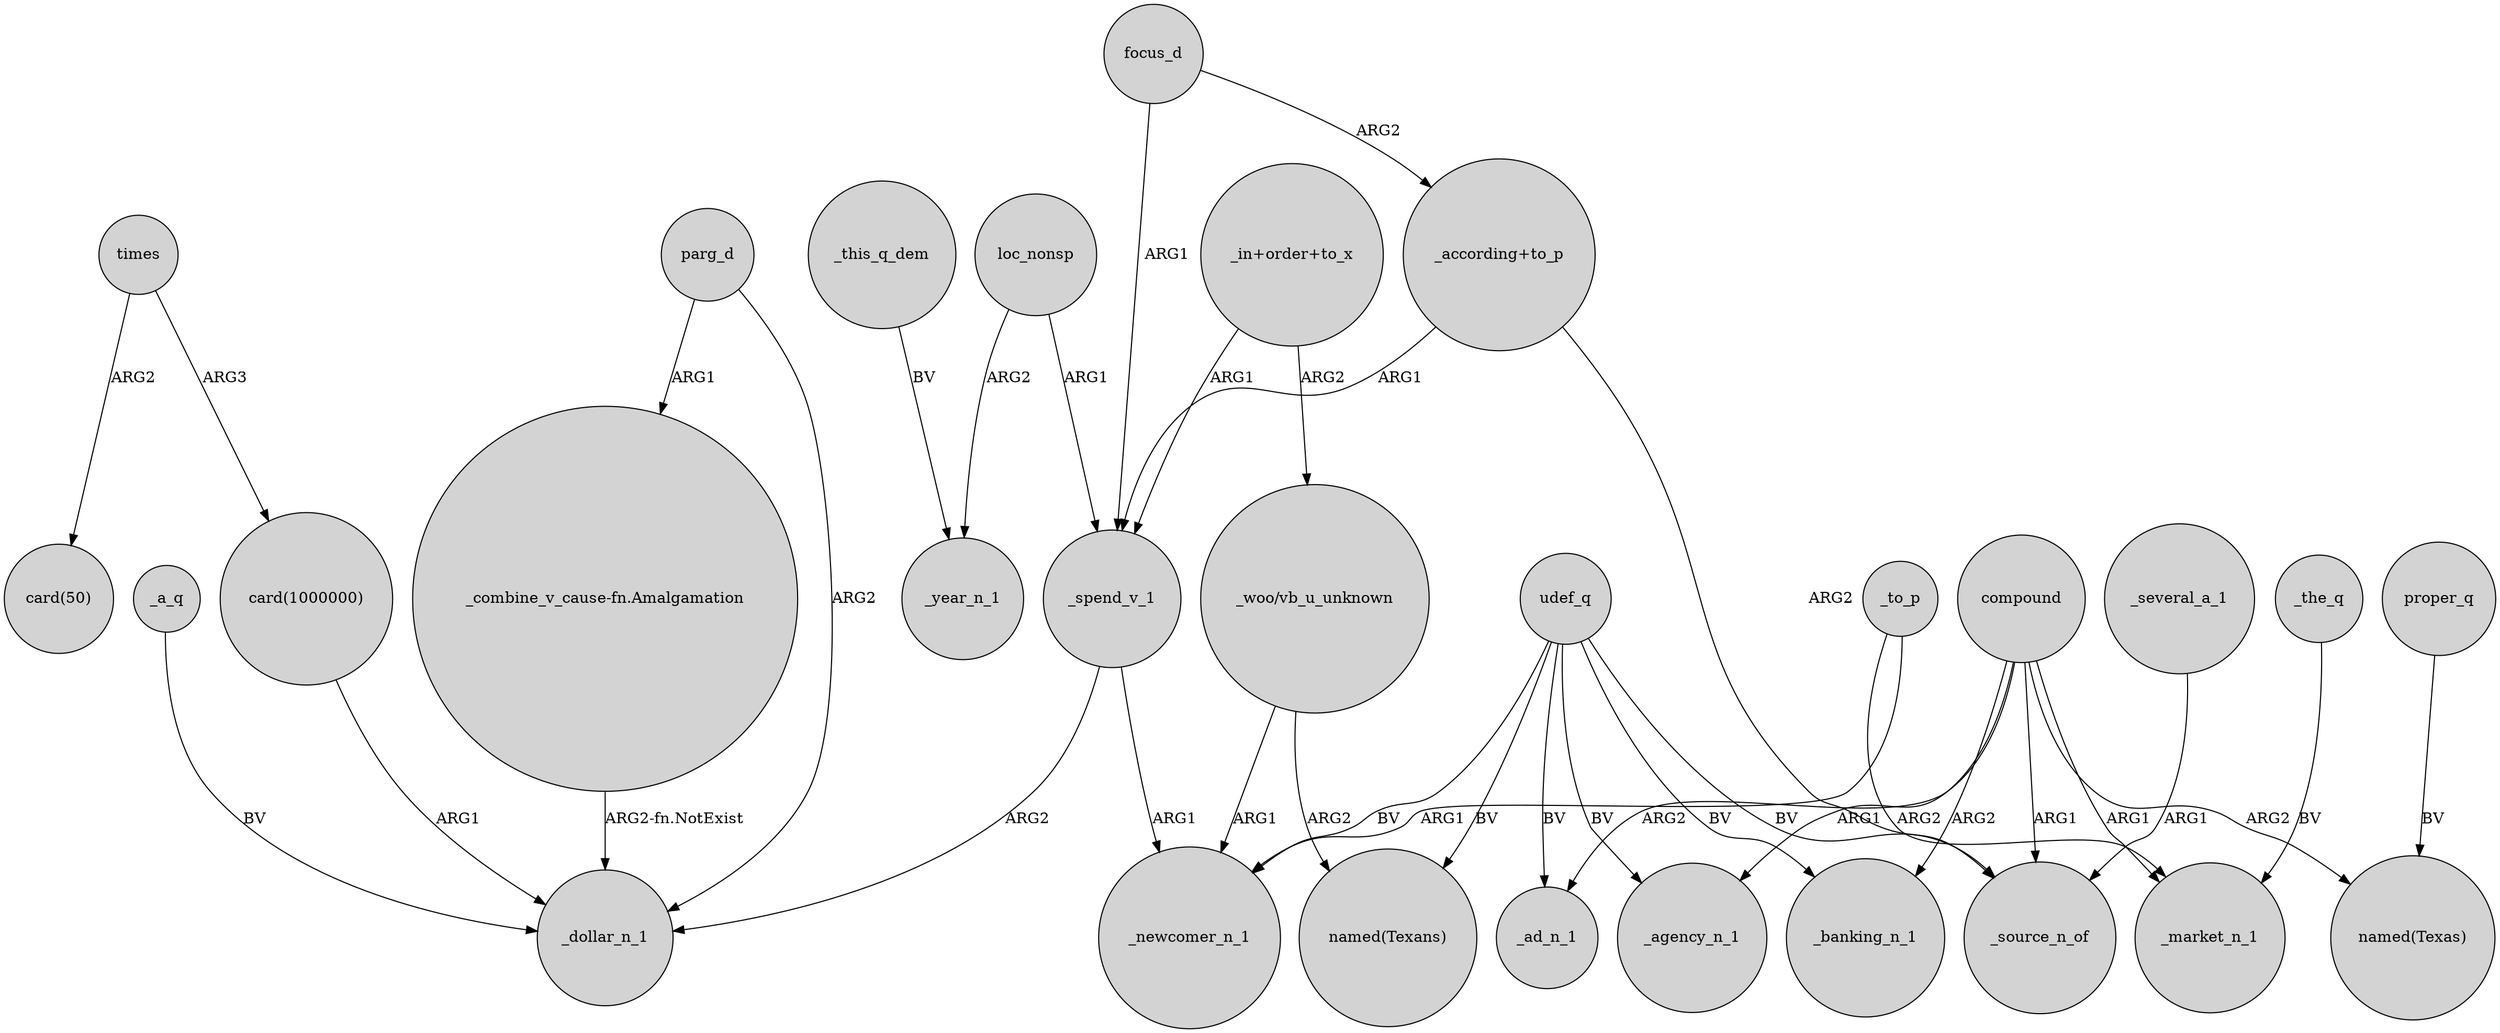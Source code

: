 digraph {
	node [shape=circle style=filled]
	times -> "card(50)" [label=ARG2]
	"card(1000000)" -> _dollar_n_1 [label=ARG1]
	compound -> _agency_n_1 [label=ARG1]
	compound -> _source_n_of [label=ARG1]
	"_woo/vb_u_unknown" -> _newcomer_n_1 [label=ARG1]
	compound -> _ad_n_1 [label=ARG2]
	"_woo/vb_u_unknown" -> "named(Texans)" [label=ARG2]
	udef_q -> _newcomer_n_1 [label=BV]
	loc_nonsp -> _spend_v_1 [label=ARG1]
	focus_d -> _spend_v_1 [label=ARG1]
	_this_q_dem -> _year_n_1 [label=BV]
	_several_a_1 -> _source_n_of [label=ARG1]
	udef_q -> "named(Texans)" [label=BV]
	"_in+order+to_x" -> "_woo/vb_u_unknown" [label=ARG2]
	compound -> _banking_n_1 [label=ARG2]
	"_according+to_p" -> _source_n_of [label=ARG2]
	_to_p -> _newcomer_n_1 [label=ARG1]
	_a_q -> _dollar_n_1 [label=BV]
	_spend_v_1 -> _dollar_n_1 [label=ARG2]
	"_according+to_p" -> _spend_v_1 [label=ARG1]
	_to_p -> _market_n_1 [label=ARG2]
	proper_q -> "named(Texas)" [label=BV]
	"_in+order+to_x" -> _spend_v_1 [label=ARG1]
	times -> "card(1000000)" [label=ARG3]
	loc_nonsp -> _year_n_1 [label=ARG2]
	udef_q -> _ad_n_1 [label=BV]
	focus_d -> "_according+to_p" [label=ARG2]
	udef_q -> _agency_n_1 [label=BV]
	parg_d -> _dollar_n_1 [label=ARG2]
	compound -> "named(Texas)" [label=ARG2]
	_spend_v_1 -> _newcomer_n_1 [label=ARG1]
	compound -> _market_n_1 [label=ARG1]
	udef_q -> _source_n_of [label=BV]
	_the_q -> _market_n_1 [label=BV]
	udef_q -> _banking_n_1 [label=BV]
	"_combine_v_cause-fn.Amalgamation" -> _dollar_n_1 [label="ARG2-fn.NotExist"]
	parg_d -> "_combine_v_cause-fn.Amalgamation" [label=ARG1]
}
